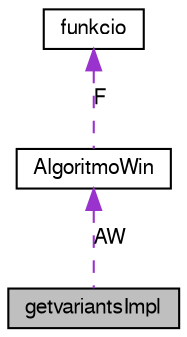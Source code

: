 digraph G
{
  edge [fontname="FreeSans",fontsize="10",labelfontname="FreeSans",labelfontsize="10"];
  node [fontname="FreeSans",fontsize="10",shape=record];
  Node1 [label="getvariantsImpl",height=0.2,width=0.4,color="black", fillcolor="grey75", style="filled" fontcolor="black"];
  Node2 -> Node1 [dir=back,color="darkorchid3",fontsize="10",style="dashed",label="AW",fontname="FreeSans"];
  Node2 [label="AlgoritmoWin",height=0.2,width=0.4,color="black", fillcolor="white", style="filled",URL="$d4/d19/classAlgoritmoWin.html",tooltip="Базовый класс для окна прохождения алгоритма..."];
  Node3 -> Node2 [dir=back,color="darkorchid3",fontsize="10",style="dashed",label="F",fontname="FreeSans"];
  Node3 [label="funkcio",height=0.2,width=0.4,color="black", fillcolor="white", style="filled",URL="$db/d59/classfunkcio.html",tooltip="Класс для целевой функции."];
}
